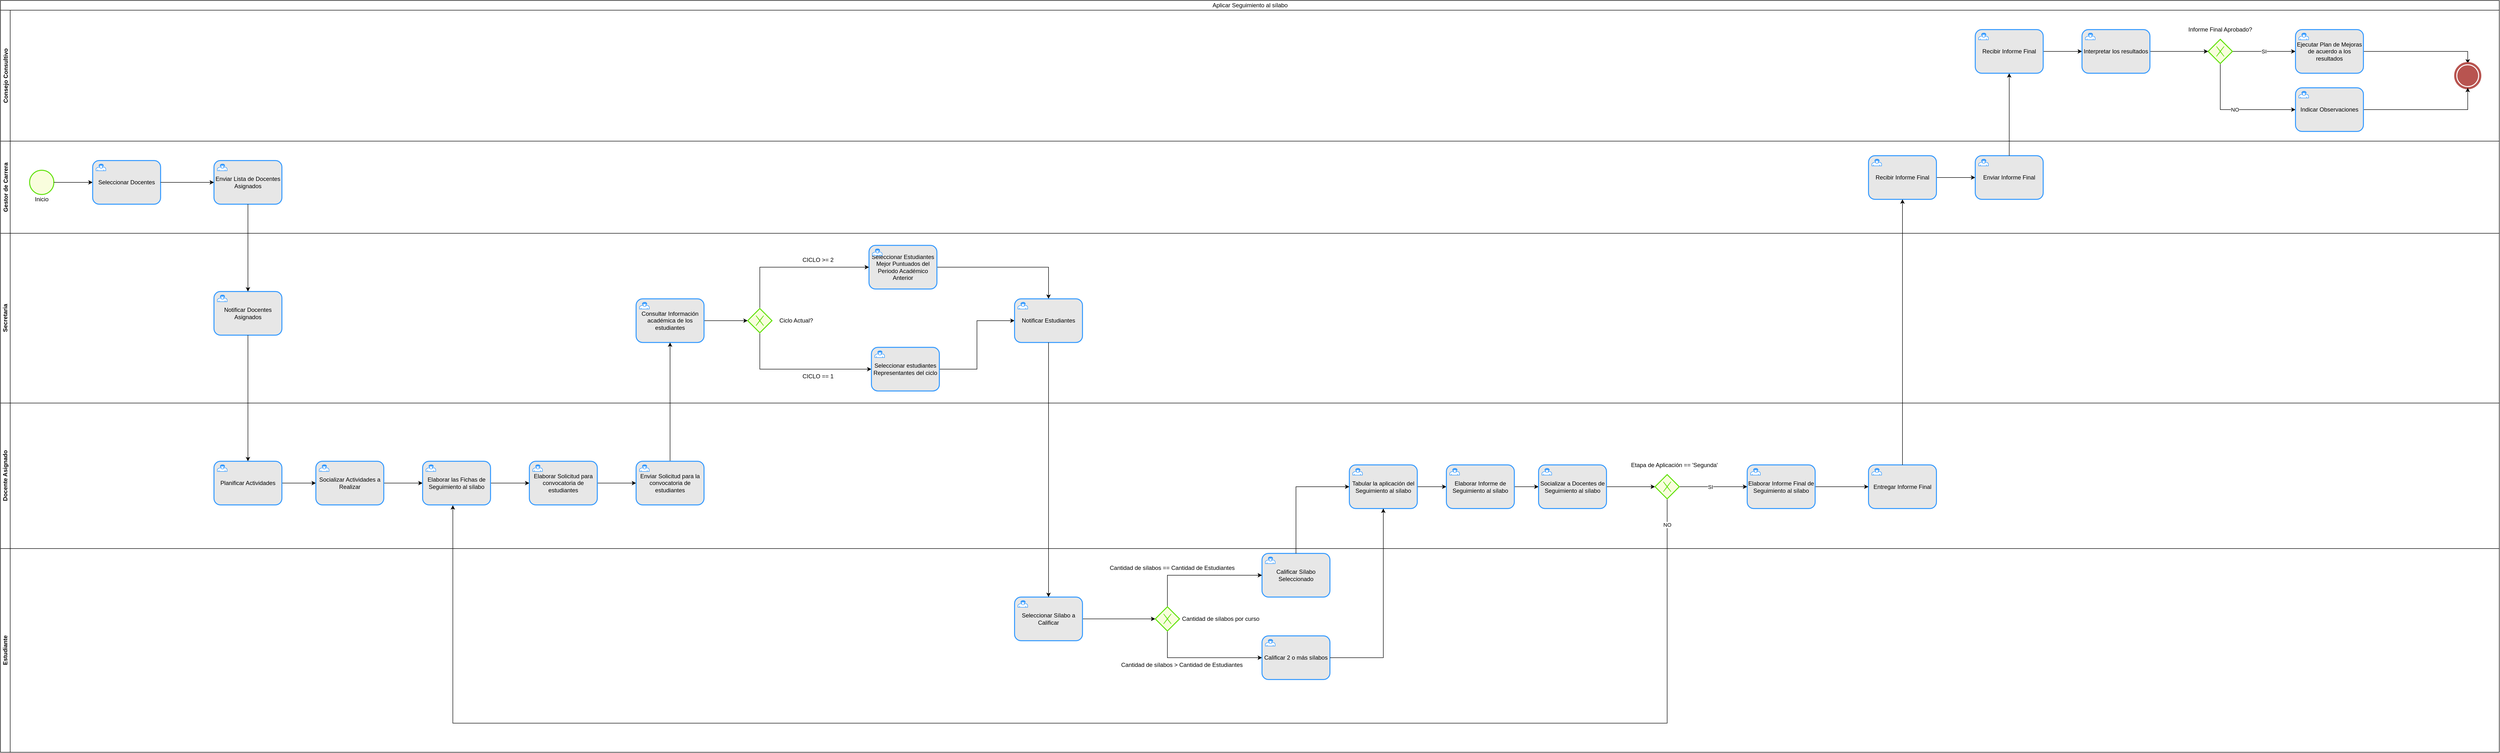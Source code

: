 <mxfile version="13.7.3" type="device"><diagram id="wMS6c1qo7de0cY_xUl5a" name="Seguimiento al sílabo y Plan de mejoras"><mxGraphModel dx="5496" dy="4114" grid="1" gridSize="10" guides="1" tooltips="1" connect="1" arrows="1" fold="1" page="1" pageScale="1" pageWidth="1100" pageHeight="850" math="0" shadow="0"><root><mxCell id="0"/><mxCell id="1" parent="0"/><mxCell id="7j1vXQ3Y-pp646SLvVlO-3" value="&lt;span style=&quot;font-weight: 400&quot;&gt;Aplicar Seguimiento al sílabo&lt;/span&gt;" style="swimlane;html=1;childLayout=stackLayout;resizeParent=1;resizeParentMax=0;horizontal=1;startSize=20;horizontalStack=0;" parent="1" vertex="1"><mxGeometry x="60" y="-40" width="5150" height="1550" as="geometry"/></mxCell><mxCell id="c_c4FFvJyuz6rl3Tw18J-2" value="Consejo Consultivo" style="swimlane;startSize=20;horizontal=0;" parent="7j1vXQ3Y-pp646SLvVlO-3" vertex="1"><mxGeometry y="20" width="5150" height="270" as="geometry"/></mxCell><mxCell id="c_c4FFvJyuz6rl3Tw18J-98" value="Informe Final Aprobado?" style="text;html=1;strokeColor=none;fillColor=none;align=center;verticalAlign=middle;whiteSpace=wrap;rounded=0;" parent="c_c4FFvJyuz6rl3Tw18J-2" vertex="1"><mxGeometry x="4500" y="30" width="150" height="20" as="geometry"/></mxCell><mxCell id="c_c4FFvJyuz6rl3Tw18J-101" value="SI" style="edgeStyle=orthogonalEdgeStyle;rounded=0;orthogonalLoop=1;jettySize=auto;html=1;" parent="c_c4FFvJyuz6rl3Tw18J-2" source="c_c4FFvJyuz6rl3Tw18J-96" target="c_c4FFvJyuz6rl3Tw18J-99" edge="1"><mxGeometry relative="1" as="geometry"/></mxCell><mxCell id="c_c4FFvJyuz6rl3Tw18J-104" value="NO" style="edgeStyle=orthogonalEdgeStyle;rounded=0;orthogonalLoop=1;jettySize=auto;html=1;entryX=0;entryY=0.5;entryDx=0;entryDy=0;" parent="c_c4FFvJyuz6rl3Tw18J-2" source="c_c4FFvJyuz6rl3Tw18J-96" target="c_c4FFvJyuz6rl3Tw18J-102" edge="1"><mxGeometry relative="1" as="geometry"><Array as="points"><mxPoint x="4575" y="205"/></Array></mxGeometry></mxCell><mxCell id="c_c4FFvJyuz6rl3Tw18J-96" value="" style="shape=mxgraph.bpmn.shape;html=1;verticalLabelPosition=bottom;labelBackgroundColor=#ffffff;verticalAlign=top;align=center;perimeter=rhombusPerimeter;background=gateway;outlineConnect=0;outline=none;symbol=exclusiveGw;strokeWidth=2;strokeColor=#60E10B;fillColor=#F9FDDD;" parent="c_c4FFvJyuz6rl3Tw18J-2" vertex="1"><mxGeometry x="4550" y="60" width="50" height="50" as="geometry"/></mxCell><mxCell id="c_c4FFvJyuz6rl3Tw18J-106" style="edgeStyle=orthogonalEdgeStyle;rounded=0;orthogonalLoop=1;jettySize=auto;html=1;entryX=0.5;entryY=0;entryDx=0;entryDy=0;" parent="c_c4FFvJyuz6rl3Tw18J-2" source="c_c4FFvJyuz6rl3Tw18J-99" target="7j1vXQ3Y-pp646SLvVlO-154" edge="1"><mxGeometry relative="1" as="geometry"><Array as="points"><mxPoint x="5085" y="85"/></Array></mxGeometry></mxCell><mxCell id="c_c4FFvJyuz6rl3Tw18J-99" value="Ejecutar Plan de Mejoras de acuerdo a los resultados" style="html=1;whiteSpace=wrap;rounded=1;dropTarget=0;strokeWidth=2;strokeColor=#3399FF;fillColor=#E7E7E7;" parent="c_c4FFvJyuz6rl3Tw18J-2" vertex="1"><mxGeometry x="4730" y="40" width="140" height="90" as="geometry"/></mxCell><mxCell id="c_c4FFvJyuz6rl3Tw18J-100" value="" style="shape=mxgraph.bpmn.user_task;html=1;outlineConnect=0;fontFamily=Helvetica;fontSize=12;fontColor=#000000;align=center;strokeColor=#3399FF;fillColor=#ffffff;" parent="c_c4FFvJyuz6rl3Tw18J-99" vertex="1"><mxGeometry width="20" height="14" relative="1" as="geometry"><mxPoint x="7" y="7" as="offset"/></mxGeometry></mxCell><mxCell id="7j1vXQ3Y-pp646SLvVlO-154" value="" style="shape=mxgraph.bpmn.shape;html=1;verticalLabelPosition=bottom;labelBackgroundColor=#ffffff;verticalAlign=top;align=center;perimeter=ellipsePerimeter;outlineConnect=0;outline=end;symbol=terminate;strokeWidth=2;strokeColor=#B85450;" parent="c_c4FFvJyuz6rl3Tw18J-2" vertex="1"><mxGeometry x="5060" y="110" width="50" height="50" as="geometry"/></mxCell><mxCell id="c_c4FFvJyuz6rl3Tw18J-107" style="edgeStyle=orthogonalEdgeStyle;rounded=0;orthogonalLoop=1;jettySize=auto;html=1;entryX=0.5;entryY=1;entryDx=0;entryDy=0;" parent="c_c4FFvJyuz6rl3Tw18J-2" source="c_c4FFvJyuz6rl3Tw18J-102" target="7j1vXQ3Y-pp646SLvVlO-154" edge="1"><mxGeometry relative="1" as="geometry"/></mxCell><mxCell id="c_c4FFvJyuz6rl3Tw18J-102" value="Indicar Observaciones" style="html=1;whiteSpace=wrap;rounded=1;dropTarget=0;strokeWidth=2;strokeColor=#3399FF;fillColor=#E7E7E7;" parent="c_c4FFvJyuz6rl3Tw18J-2" vertex="1"><mxGeometry x="4730" y="160" width="140" height="90" as="geometry"/></mxCell><mxCell id="c_c4FFvJyuz6rl3Tw18J-103" value="" style="shape=mxgraph.bpmn.user_task;html=1;outlineConnect=0;fontFamily=Helvetica;fontSize=12;fontColor=#000000;align=center;strokeColor=#3399FF;fillColor=#ffffff;" parent="c_c4FFvJyuz6rl3Tw18J-102" vertex="1"><mxGeometry width="20" height="14" relative="1" as="geometry"><mxPoint x="7" y="7" as="offset"/></mxGeometry></mxCell><mxCell id="c_c4FFvJyuz6rl3Tw18J-1" value="Gestor de Carrera" style="swimlane;startSize=20;horizontal=0;" parent="7j1vXQ3Y-pp646SLvVlO-3" vertex="1"><mxGeometry y="290" width="5150" height="190" as="geometry"/></mxCell><mxCell id="c_c4FFvJyuz6rl3Tw18J-89" value="" style="edgeStyle=orthogonalEdgeStyle;rounded=0;orthogonalLoop=1;jettySize=auto;html=1;" parent="c_c4FFvJyuz6rl3Tw18J-1" source="c_c4FFvJyuz6rl3Tw18J-84" target="c_c4FFvJyuz6rl3Tw18J-87" edge="1"><mxGeometry relative="1" as="geometry"/></mxCell><mxCell id="c_c4FFvJyuz6rl3Tw18J-87" value="Enviar Informe Final" style="html=1;whiteSpace=wrap;rounded=1;dropTarget=0;strokeWidth=2;strokeColor=#3399FF;fillColor=#E7E7E7;" parent="c_c4FFvJyuz6rl3Tw18J-1" vertex="1"><mxGeometry x="4070" y="30" width="140" height="90" as="geometry"/></mxCell><mxCell id="c_c4FFvJyuz6rl3Tw18J-88" value="" style="shape=mxgraph.bpmn.user_task;html=1;outlineConnect=0;fontFamily=Helvetica;fontSize=12;fontColor=#000000;align=center;strokeColor=#3399FF;fillColor=#ffffff;" parent="c_c4FFvJyuz6rl3Tw18J-87" vertex="1"><mxGeometry width="20" height="14" relative="1" as="geometry"><mxPoint x="7" y="7" as="offset"/></mxGeometry></mxCell><mxCell id="c_c4FFvJyuz6rl3Tw18J-84" value="Recibir Informe Final" style="html=1;whiteSpace=wrap;rounded=1;dropTarget=0;strokeWidth=2;strokeColor=#3399FF;fillColor=#E7E7E7;" parent="c_c4FFvJyuz6rl3Tw18J-1" vertex="1"><mxGeometry x="3850" y="30" width="140" height="90" as="geometry"/></mxCell><mxCell id="c_c4FFvJyuz6rl3Tw18J-85" value="" style="shape=mxgraph.bpmn.user_task;html=1;outlineConnect=0;fontFamily=Helvetica;fontSize=12;fontColor=#000000;align=center;strokeColor=#3399FF;fillColor=#ffffff;" parent="c_c4FFvJyuz6rl3Tw18J-84" vertex="1"><mxGeometry width="20" height="14" relative="1" as="geometry"><mxPoint x="7" y="7" as="offset"/></mxGeometry></mxCell><mxCell id="7j1vXQ3Y-pp646SLvVlO-85" value="Enviar Lista de Docentes Asignados" style="html=1;whiteSpace=wrap;rounded=1;dropTarget=0;strokeWidth=2;strokeColor=#3399FF;fillColor=#E7E7E7;" parent="c_c4FFvJyuz6rl3Tw18J-1" vertex="1"><mxGeometry x="440" y="40" width="140" height="90" as="geometry"/></mxCell><mxCell id="7j1vXQ3Y-pp646SLvVlO-86" value="" style="shape=mxgraph.bpmn.user_task;html=1;outlineConnect=0;fontFamily=Helvetica;fontSize=12;fontColor=#000000;align=center;strokeColor=#3399FF;fillColor=#ffffff;" parent="7j1vXQ3Y-pp646SLvVlO-85" vertex="1"><mxGeometry width="20" height="14" relative="1" as="geometry"><mxPoint x="7" y="7" as="offset"/></mxGeometry></mxCell><mxCell id="7j1vXQ3Y-pp646SLvVlO-58" value="" style="shape=mxgraph.bpmn.shape;html=1;verticalLabelPosition=bottom;labelBackgroundColor=#ffffff;verticalAlign=top;align=center;perimeter=ellipsePerimeter;outlineConnect=0;outline=standard;symbol=general;strokeWidth=2;strokeColor=#60E10B;fillColor=#F9FDDD;" parent="c_c4FFvJyuz6rl3Tw18J-1" vertex="1"><mxGeometry x="60" y="60" width="50" height="50" as="geometry"/></mxCell><mxCell id="7j1vXQ3Y-pp646SLvVlO-84" style="edgeStyle=orthogonalEdgeStyle;rounded=0;orthogonalLoop=1;jettySize=auto;html=1;entryX=0;entryY=0.5;entryDx=0;entryDy=0;" parent="c_c4FFvJyuz6rl3Tw18J-1" source="7j1vXQ3Y-pp646SLvVlO-58" target="7j1vXQ3Y-pp646SLvVlO-82" edge="1"><mxGeometry relative="1" as="geometry"/></mxCell><mxCell id="7j1vXQ3Y-pp646SLvVlO-82" value="Seleccionar Docentes" style="html=1;whiteSpace=wrap;rounded=1;dropTarget=0;strokeWidth=2;strokeColor=#3399FF;fillColor=#E7E7E7;" parent="c_c4FFvJyuz6rl3Tw18J-1" vertex="1"><mxGeometry x="190" y="40" width="140" height="90" as="geometry"/></mxCell><mxCell id="7j1vXQ3Y-pp646SLvVlO-83" value="" style="shape=mxgraph.bpmn.user_task;html=1;outlineConnect=0;fontFamily=Helvetica;fontSize=12;fontColor=#000000;align=center;strokeColor=#3399FF;fillColor=#ffffff;" parent="7j1vXQ3Y-pp646SLvVlO-82" vertex="1"><mxGeometry width="20" height="14" relative="1" as="geometry"><mxPoint x="7" y="7" as="offset"/></mxGeometry></mxCell><mxCell id="7j1vXQ3Y-pp646SLvVlO-61" value="Inicio" style="text;html=1;strokeColor=none;fillColor=none;align=center;verticalAlign=middle;whiteSpace=wrap;rounded=0;" parent="c_c4FFvJyuz6rl3Tw18J-1" vertex="1"><mxGeometry x="35" y="110" width="100" height="20" as="geometry"/></mxCell><mxCell id="7j1vXQ3Y-pp646SLvVlO-87" value="" style="edgeStyle=orthogonalEdgeStyle;rounded=0;orthogonalLoop=1;jettySize=auto;html=1;" parent="c_c4FFvJyuz6rl3Tw18J-1" source="7j1vXQ3Y-pp646SLvVlO-82" target="7j1vXQ3Y-pp646SLvVlO-85" edge="1"><mxGeometry relative="1" as="geometry"/></mxCell><mxCell id="7j1vXQ3Y-pp646SLvVlO-21" value="Secretaria" style="swimlane;html=1;startSize=20;horizontal=0;" parent="7j1vXQ3Y-pp646SLvVlO-3" vertex="1"><mxGeometry y="480" width="5150" height="350" as="geometry"/></mxCell><mxCell id="7j1vXQ3Y-pp646SLvVlO-91" value="Notificar Docentes Asignados" style="html=1;whiteSpace=wrap;rounded=1;dropTarget=0;strokeWidth=2;strokeColor=#3399FF;fillColor=#E7E7E7;" parent="7j1vXQ3Y-pp646SLvVlO-21" vertex="1"><mxGeometry x="440" y="120" width="140" height="90" as="geometry"/></mxCell><mxCell id="7j1vXQ3Y-pp646SLvVlO-92" value="" style="shape=mxgraph.bpmn.user_task;html=1;outlineConnect=0;fontFamily=Helvetica;fontSize=12;fontColor=#000000;align=center;strokeColor=#3399FF;fillColor=#ffffff;" parent="7j1vXQ3Y-pp646SLvVlO-91" vertex="1"><mxGeometry width="20" height="14" relative="1" as="geometry"><mxPoint x="7" y="7" as="offset"/></mxGeometry></mxCell><mxCell id="c_c4FFvJyuz6rl3Tw18J-32" value="CICLO &amp;gt;= 2" style="text;html=1;strokeColor=none;fillColor=none;align=center;verticalAlign=middle;whiteSpace=wrap;rounded=0;" parent="7j1vXQ3Y-pp646SLvVlO-21" vertex="1"><mxGeometry x="1650" y="45.07" width="70" height="20" as="geometry"/></mxCell><mxCell id="c_c4FFvJyuz6rl3Tw18J-37" style="edgeStyle=orthogonalEdgeStyle;rounded=0;orthogonalLoop=1;jettySize=auto;html=1;entryX=0.5;entryY=0;entryDx=0;entryDy=0;" parent="7j1vXQ3Y-pp646SLvVlO-21" source="c_c4FFvJyuz6rl3Tw18J-25" target="c_c4FFvJyuz6rl3Tw18J-35" edge="1"><mxGeometry relative="1" as="geometry"/></mxCell><mxCell id="c_c4FFvJyuz6rl3Tw18J-25" value="Seleccionar Estudiantes Mejor Puntuados del Periodo Académico Anterior" style="html=1;whiteSpace=wrap;rounded=1;dropTarget=0;strokeWidth=2;strokeColor=#3399FF;fillColor=#E7E7E7;" parent="7j1vXQ3Y-pp646SLvVlO-21" vertex="1"><mxGeometry x="1790" y="24.93" width="140" height="90" as="geometry"/></mxCell><mxCell id="c_c4FFvJyuz6rl3Tw18J-26" value="" style="shape=mxgraph.bpmn.user_task;html=1;outlineConnect=0;fontFamily=Helvetica;fontSize=12;fontColor=#000000;align=center;strokeColor=#3399FF;fillColor=#ffffff;" parent="c_c4FFvJyuz6rl3Tw18J-25" vertex="1"><mxGeometry width="20" height="14" relative="1" as="geometry"><mxPoint x="7" y="7" as="offset"/></mxGeometry></mxCell><mxCell id="c_c4FFvJyuz6rl3Tw18J-24" style="edgeStyle=orthogonalEdgeStyle;rounded=0;orthogonalLoop=1;jettySize=auto;html=1;" parent="7j1vXQ3Y-pp646SLvVlO-21" source="c_c4FFvJyuz6rl3Tw18J-20" target="c_c4FFvJyuz6rl3Tw18J-23" edge="1"><mxGeometry relative="1" as="geometry"/></mxCell><mxCell id="c_c4FFvJyuz6rl3Tw18J-29" style="edgeStyle=orthogonalEdgeStyle;rounded=0;orthogonalLoop=1;jettySize=auto;html=1;entryX=0;entryY=0.5;entryDx=0;entryDy=0;" parent="7j1vXQ3Y-pp646SLvVlO-21" source="c_c4FFvJyuz6rl3Tw18J-23" target="c_c4FFvJyuz6rl3Tw18J-25" edge="1"><mxGeometry relative="1" as="geometry"><Array as="points"><mxPoint x="1565" y="70.07"/></Array></mxGeometry></mxCell><mxCell id="c_c4FFvJyuz6rl3Tw18J-31" style="edgeStyle=orthogonalEdgeStyle;rounded=0;orthogonalLoop=1;jettySize=auto;html=1;entryX=0;entryY=0.5;entryDx=0;entryDy=0;" parent="7j1vXQ3Y-pp646SLvVlO-21" source="c_c4FFvJyuz6rl3Tw18J-23" target="c_c4FFvJyuz6rl3Tw18J-27" edge="1"><mxGeometry relative="1" as="geometry"><Array as="points"><mxPoint x="1565" y="280.07"/></Array></mxGeometry></mxCell><mxCell id="c_c4FFvJyuz6rl3Tw18J-38" style="edgeStyle=orthogonalEdgeStyle;rounded=0;orthogonalLoop=1;jettySize=auto;html=1;entryX=0;entryY=0.5;entryDx=0;entryDy=0;" parent="7j1vXQ3Y-pp646SLvVlO-21" source="c_c4FFvJyuz6rl3Tw18J-27" target="c_c4FFvJyuz6rl3Tw18J-35" edge="1"><mxGeometry relative="1" as="geometry"/></mxCell><mxCell id="c_c4FFvJyuz6rl3Tw18J-33" value="CICLO == 1" style="text;html=1;strokeColor=none;fillColor=none;align=center;verticalAlign=middle;whiteSpace=wrap;rounded=0;" parent="7j1vXQ3Y-pp646SLvVlO-21" vertex="1"><mxGeometry x="1650" y="285.07" width="70" height="20" as="geometry"/></mxCell><mxCell id="c_c4FFvJyuz6rl3Tw18J-27" value="Seleccionar estudiantes Representantes del ciclo" style="html=1;whiteSpace=wrap;rounded=1;dropTarget=0;strokeWidth=2;strokeColor=#3399FF;fillColor=#E7E7E7;" parent="7j1vXQ3Y-pp646SLvVlO-21" vertex="1"><mxGeometry x="1795" y="235.07" width="140" height="90" as="geometry"/></mxCell><mxCell id="c_c4FFvJyuz6rl3Tw18J-28" value="" style="shape=mxgraph.bpmn.user_task;html=1;outlineConnect=0;fontFamily=Helvetica;fontSize=12;fontColor=#000000;align=center;strokeColor=#3399FF;fillColor=#ffffff;" parent="c_c4FFvJyuz6rl3Tw18J-27" vertex="1"><mxGeometry width="20" height="14" relative="1" as="geometry"><mxPoint x="7" y="7" as="offset"/></mxGeometry></mxCell><mxCell id="c_c4FFvJyuz6rl3Tw18J-34" value="Ciclo Actual?" style="text;html=1;strokeColor=none;fillColor=none;align=center;verticalAlign=middle;whiteSpace=wrap;rounded=0;" parent="7j1vXQ3Y-pp646SLvVlO-21" vertex="1"><mxGeometry x="1590" y="170.07" width="100" height="20" as="geometry"/></mxCell><mxCell id="c_c4FFvJyuz6rl3Tw18J-23" value="" style="shape=mxgraph.bpmn.shape;html=1;verticalLabelPosition=bottom;labelBackgroundColor=#ffffff;verticalAlign=top;align=center;perimeter=rhombusPerimeter;background=gateway;outlineConnect=0;outline=none;symbol=exclusiveGw;strokeWidth=2;strokeColor=#60E10B;fillColor=#F9FDDD;" parent="7j1vXQ3Y-pp646SLvVlO-21" vertex="1"><mxGeometry x="1540" y="155.07" width="50" height="50" as="geometry"/></mxCell><mxCell id="c_c4FFvJyuz6rl3Tw18J-20" value="Consultar Información académica de los estudiantes" style="html=1;whiteSpace=wrap;rounded=1;dropTarget=0;strokeWidth=2;strokeColor=#3399FF;fillColor=#E7E7E7;" parent="7j1vXQ3Y-pp646SLvVlO-21" vertex="1"><mxGeometry x="1310" y="135.07" width="140" height="90" as="geometry"/></mxCell><mxCell id="c_c4FFvJyuz6rl3Tw18J-21" value="" style="shape=mxgraph.bpmn.user_task;html=1;outlineConnect=0;fontFamily=Helvetica;fontSize=12;fontColor=#000000;align=center;strokeColor=#3399FF;fillColor=#ffffff;" parent="c_c4FFvJyuz6rl3Tw18J-20" vertex="1"><mxGeometry width="20" height="14" relative="1" as="geometry"><mxPoint x="7" y="7" as="offset"/></mxGeometry></mxCell><mxCell id="c_c4FFvJyuz6rl3Tw18J-35" value="Notificar Estudiantes" style="html=1;whiteSpace=wrap;rounded=1;dropTarget=0;strokeWidth=2;strokeColor=#3399FF;fillColor=#E7E7E7;" parent="7j1vXQ3Y-pp646SLvVlO-21" vertex="1"><mxGeometry x="2090" y="135.07" width="140" height="90" as="geometry"/></mxCell><mxCell id="c_c4FFvJyuz6rl3Tw18J-36" value="" style="shape=mxgraph.bpmn.user_task;html=1;outlineConnect=0;fontFamily=Helvetica;fontSize=12;fontColor=#000000;align=center;strokeColor=#3399FF;fillColor=#ffffff;" parent="c_c4FFvJyuz6rl3Tw18J-35" vertex="1"><mxGeometry width="20" height="14" relative="1" as="geometry"><mxPoint x="7" y="7" as="offset"/></mxGeometry></mxCell><mxCell id="oKVSsFdwp7j3t7HxTBMV-1" style="edgeStyle=orthogonalEdgeStyle;rounded=0;orthogonalLoop=1;jettySize=auto;html=1;" edge="1" parent="7j1vXQ3Y-pp646SLvVlO-3" source="7j1vXQ3Y-pp646SLvVlO-85" target="7j1vXQ3Y-pp646SLvVlO-91"><mxGeometry relative="1" as="geometry"/></mxCell><mxCell id="oKVSsFdwp7j3t7HxTBMV-2" style="edgeStyle=orthogonalEdgeStyle;rounded=0;orthogonalLoop=1;jettySize=auto;html=1;" edge="1" parent="7j1vXQ3Y-pp646SLvVlO-3" source="7j1vXQ3Y-pp646SLvVlO-91" target="c_c4FFvJyuz6rl3Tw18J-4"><mxGeometry relative="1" as="geometry"/></mxCell><mxCell id="oKVSsFdwp7j3t7HxTBMV-7" style="edgeStyle=orthogonalEdgeStyle;rounded=0;orthogonalLoop=1;jettySize=auto;html=1;entryX=0.5;entryY=1;entryDx=0;entryDy=0;" edge="1" parent="7j1vXQ3Y-pp646SLvVlO-3" source="c_c4FFvJyuz6rl3Tw18J-17" target="c_c4FFvJyuz6rl3Tw18J-20"><mxGeometry relative="1" as="geometry"/></mxCell><mxCell id="7j1vXQ3Y-pp646SLvVlO-37" value="Docente Asignado" style="swimlane;html=1;startSize=20;horizontal=0;" parent="7j1vXQ3Y-pp646SLvVlO-3" vertex="1"><mxGeometry y="830" width="5150" height="300" as="geometry"/></mxCell><mxCell id="7j1vXQ3Y-pp646SLvVlO-46" style="edgeStyle=none;rounded=0;orthogonalLoop=1;jettySize=auto;html=1;endArrow=classicThin;endFill=1;strokeWidth=2;" parent="7j1vXQ3Y-pp646SLvVlO-37" edge="1"><mxGeometry relative="1" as="geometry"><mxPoint x="1595" y="150" as="sourcePoint"/></mxGeometry></mxCell><mxCell id="7j1vXQ3Y-pp646SLvVlO-47" style="edgeStyle=orthogonalEdgeStyle;rounded=0;orthogonalLoop=1;jettySize=auto;html=1;entryX=0;entryY=0.5;entryDx=0;entryDy=0;strokeWidth=2;" parent="7j1vXQ3Y-pp646SLvVlO-37" edge="1"><mxGeometry relative="1" as="geometry"><mxPoint x="1385" y="150" as="sourcePoint"/></mxGeometry></mxCell><mxCell id="7j1vXQ3Y-pp646SLvVlO-57" style="edgeStyle=orthogonalEdgeStyle;rounded=0;orthogonalLoop=1;jettySize=auto;html=1;strokeWidth=2;" parent="7j1vXQ3Y-pp646SLvVlO-37" edge="1"><mxGeometry relative="1" as="geometry"><mxPoint x="1805" y="150" as="sourcePoint"/></mxGeometry></mxCell><mxCell id="c_c4FFvJyuz6rl3Tw18J-76" value="NO" style="edgeStyle=orthogonalEdgeStyle;rounded=0;orthogonalLoop=1;jettySize=auto;html=1;entryX=0.445;entryY=1.007;entryDx=0;entryDy=0;entryPerimeter=0;" parent="7j1vXQ3Y-pp646SLvVlO-37" source="c_c4FFvJyuz6rl3Tw18J-73" target="c_c4FFvJyuz6rl3Tw18J-11" edge="1"><mxGeometry x="-0.969" relative="1" as="geometry"><Array as="points"><mxPoint x="3435" y="660"/><mxPoint x="932" y="660"/></Array><mxPoint as="offset"/></mxGeometry></mxCell><mxCell id="oKVSsFdwp7j3t7HxTBMV-3" style="edgeStyle=orthogonalEdgeStyle;rounded=0;orthogonalLoop=1;jettySize=auto;html=1;entryX=0;entryY=0.5;entryDx=0;entryDy=0;" edge="1" parent="7j1vXQ3Y-pp646SLvVlO-37" source="c_c4FFvJyuz6rl3Tw18J-4" target="c_c4FFvJyuz6rl3Tw18J-7"><mxGeometry relative="1" as="geometry"/></mxCell><mxCell id="c_c4FFvJyuz6rl3Tw18J-4" value="Planificar Actividades" style="html=1;whiteSpace=wrap;rounded=1;dropTarget=0;strokeWidth=2;strokeColor=#3399FF;fillColor=#E7E7E7;" parent="7j1vXQ3Y-pp646SLvVlO-37" vertex="1"><mxGeometry x="440" y="120" width="140" height="90" as="geometry"/></mxCell><mxCell id="c_c4FFvJyuz6rl3Tw18J-5" value="" style="shape=mxgraph.bpmn.user_task;html=1;outlineConnect=0;fontFamily=Helvetica;fontSize=12;fontColor=#000000;align=center;strokeColor=#3399FF;fillColor=#ffffff;" parent="c_c4FFvJyuz6rl3Tw18J-4" vertex="1"><mxGeometry width="20" height="14" relative="1" as="geometry"><mxPoint x="7" y="7" as="offset"/></mxGeometry></mxCell><mxCell id="c_c4FFvJyuz6rl3Tw18J-13" value="" style="edgeStyle=orthogonalEdgeStyle;rounded=0;orthogonalLoop=1;jettySize=auto;html=1;" parent="7j1vXQ3Y-pp646SLvVlO-37" source="c_c4FFvJyuz6rl3Tw18J-7" target="c_c4FFvJyuz6rl3Tw18J-11" edge="1"><mxGeometry relative="1" as="geometry"/></mxCell><mxCell id="c_c4FFvJyuz6rl3Tw18J-7" value="Socializar Actividades a Realizar" style="html=1;whiteSpace=wrap;rounded=1;dropTarget=0;strokeWidth=2;strokeColor=#3399FF;fillColor=#E7E7E7;" parent="7j1vXQ3Y-pp646SLvVlO-37" vertex="1"><mxGeometry x="650" y="120" width="140" height="90" as="geometry"/></mxCell><mxCell id="c_c4FFvJyuz6rl3Tw18J-8" value="" style="shape=mxgraph.bpmn.user_task;html=1;outlineConnect=0;fontFamily=Helvetica;fontSize=12;fontColor=#000000;align=center;strokeColor=#3399FF;fillColor=#ffffff;" parent="c_c4FFvJyuz6rl3Tw18J-7" vertex="1"><mxGeometry width="20" height="14" relative="1" as="geometry"><mxPoint x="7" y="7" as="offset"/></mxGeometry></mxCell><mxCell id="c_c4FFvJyuz6rl3Tw18J-16" value="" style="edgeStyle=orthogonalEdgeStyle;rounded=0;orthogonalLoop=1;jettySize=auto;html=1;" parent="7j1vXQ3Y-pp646SLvVlO-37" source="c_c4FFvJyuz6rl3Tw18J-11" target="c_c4FFvJyuz6rl3Tw18J-14" edge="1"><mxGeometry relative="1" as="geometry"/></mxCell><mxCell id="c_c4FFvJyuz6rl3Tw18J-11" value="Elaborar las Fichas de Seguimiento al sílabo" style="html=1;whiteSpace=wrap;rounded=1;dropTarget=0;strokeWidth=2;strokeColor=#3399FF;fillColor=#E7E7E7;" parent="7j1vXQ3Y-pp646SLvVlO-37" vertex="1"><mxGeometry x="870" y="120" width="140" height="90" as="geometry"/></mxCell><mxCell id="c_c4FFvJyuz6rl3Tw18J-12" value="" style="shape=mxgraph.bpmn.user_task;html=1;outlineConnect=0;fontFamily=Helvetica;fontSize=12;fontColor=#000000;align=center;strokeColor=#3399FF;fillColor=#ffffff;" parent="c_c4FFvJyuz6rl3Tw18J-11" vertex="1"><mxGeometry width="20" height="14" relative="1" as="geometry"><mxPoint x="7" y="7" as="offset"/></mxGeometry></mxCell><mxCell id="c_c4FFvJyuz6rl3Tw18J-19" value="" style="edgeStyle=orthogonalEdgeStyle;rounded=0;orthogonalLoop=1;jettySize=auto;html=1;" parent="7j1vXQ3Y-pp646SLvVlO-37" source="c_c4FFvJyuz6rl3Tw18J-14" target="c_c4FFvJyuz6rl3Tw18J-17" edge="1"><mxGeometry relative="1" as="geometry"/></mxCell><mxCell id="c_c4FFvJyuz6rl3Tw18J-14" value="Elaborar Solicitud para convocatoria de estudiantes" style="html=1;whiteSpace=wrap;rounded=1;dropTarget=0;strokeWidth=2;strokeColor=#3399FF;fillColor=#E7E7E7;" parent="7j1vXQ3Y-pp646SLvVlO-37" vertex="1"><mxGeometry x="1090" y="120" width="140" height="90" as="geometry"/></mxCell><mxCell id="c_c4FFvJyuz6rl3Tw18J-15" value="" style="shape=mxgraph.bpmn.user_task;html=1;outlineConnect=0;fontFamily=Helvetica;fontSize=12;fontColor=#000000;align=center;strokeColor=#3399FF;fillColor=#ffffff;" parent="c_c4FFvJyuz6rl3Tw18J-14" vertex="1"><mxGeometry width="20" height="14" relative="1" as="geometry"><mxPoint x="7" y="7" as="offset"/></mxGeometry></mxCell><mxCell id="c_c4FFvJyuz6rl3Tw18J-17" value="Enviar Solicitud para la convocatoria de estudiantes" style="html=1;whiteSpace=wrap;rounded=1;dropTarget=0;strokeWidth=2;strokeColor=#3399FF;fillColor=#E7E7E7;" parent="7j1vXQ3Y-pp646SLvVlO-37" vertex="1"><mxGeometry x="1310" y="120" width="140" height="90" as="geometry"/></mxCell><mxCell id="c_c4FFvJyuz6rl3Tw18J-18" value="" style="shape=mxgraph.bpmn.user_task;html=1;outlineConnect=0;fontFamily=Helvetica;fontSize=12;fontColor=#000000;align=center;strokeColor=#3399FF;fillColor=#ffffff;" parent="c_c4FFvJyuz6rl3Tw18J-17" vertex="1"><mxGeometry width="20" height="14" relative="1" as="geometry"><mxPoint x="7" y="7" as="offset"/></mxGeometry></mxCell><mxCell id="c_c4FFvJyuz6rl3Tw18J-75" value="Etapa de Aplicación == 'Segunda'" style="text;html=1;strokeColor=none;fillColor=none;align=center;verticalAlign=middle;whiteSpace=wrap;rounded=0;" parent="7j1vXQ3Y-pp646SLvVlO-37" vertex="1"><mxGeometry x="3340" y="117.5" width="220" height="20" as="geometry"/></mxCell><mxCell id="c_c4FFvJyuz6rl3Tw18J-51" value="" style="edgeStyle=orthogonalEdgeStyle;rounded=0;orthogonalLoop=1;jettySize=auto;html=1;" parent="7j1vXQ3Y-pp646SLvVlO-37" source="c_c4FFvJyuz6rl3Tw18J-46" target="c_c4FFvJyuz6rl3Tw18J-49" edge="1"><mxGeometry relative="1" as="geometry"/></mxCell><mxCell id="c_c4FFvJyuz6rl3Tw18J-54" value="" style="edgeStyle=orthogonalEdgeStyle;rounded=0;orthogonalLoop=1;jettySize=auto;html=1;" parent="7j1vXQ3Y-pp646SLvVlO-37" source="c_c4FFvJyuz6rl3Tw18J-49" target="c_c4FFvJyuz6rl3Tw18J-52" edge="1"><mxGeometry relative="1" as="geometry"/></mxCell><mxCell id="c_c4FFvJyuz6rl3Tw18J-74" style="edgeStyle=orthogonalEdgeStyle;rounded=0;orthogonalLoop=1;jettySize=auto;html=1;entryX=0;entryY=0.5;entryDx=0;entryDy=0;" parent="7j1vXQ3Y-pp646SLvVlO-37" source="c_c4FFvJyuz6rl3Tw18J-52" target="c_c4FFvJyuz6rl3Tw18J-73" edge="1"><mxGeometry relative="1" as="geometry"/></mxCell><mxCell id="c_c4FFvJyuz6rl3Tw18J-79" style="edgeStyle=orthogonalEdgeStyle;rounded=0;orthogonalLoop=1;jettySize=auto;html=1;entryX=0;entryY=0.5;entryDx=0;entryDy=0;" parent="7j1vXQ3Y-pp646SLvVlO-37" source="c_c4FFvJyuz6rl3Tw18J-73" target="c_c4FFvJyuz6rl3Tw18J-77" edge="1"><mxGeometry relative="1" as="geometry"/></mxCell><mxCell id="c_c4FFvJyuz6rl3Tw18J-80" value="SI" style="edgeLabel;html=1;align=center;verticalAlign=middle;resizable=0;points=[];" parent="c_c4FFvJyuz6rl3Tw18J-79" vertex="1" connectable="0"><mxGeometry x="-0.086" relative="1" as="geometry"><mxPoint as="offset"/></mxGeometry></mxCell><mxCell id="c_c4FFvJyuz6rl3Tw18J-81" value="Entregar Informe Final" style="html=1;whiteSpace=wrap;rounded=1;dropTarget=0;strokeWidth=2;strokeColor=#3399FF;fillColor=#E7E7E7;" parent="7j1vXQ3Y-pp646SLvVlO-37" vertex="1"><mxGeometry x="3850" y="127.5" width="140" height="90" as="geometry"/></mxCell><mxCell id="c_c4FFvJyuz6rl3Tw18J-82" value="" style="shape=mxgraph.bpmn.user_task;html=1;outlineConnect=0;fontFamily=Helvetica;fontSize=12;fontColor=#000000;align=center;strokeColor=#3399FF;fillColor=#ffffff;" parent="c_c4FFvJyuz6rl3Tw18J-81" vertex="1"><mxGeometry width="20" height="14" relative="1" as="geometry"><mxPoint x="7" y="7" as="offset"/></mxGeometry></mxCell><mxCell id="oKVSsFdwp7j3t7HxTBMV-12" style="edgeStyle=orthogonalEdgeStyle;rounded=0;orthogonalLoop=1;jettySize=auto;html=1;" edge="1" parent="7j1vXQ3Y-pp646SLvVlO-37" source="c_c4FFvJyuz6rl3Tw18J-77" target="c_c4FFvJyuz6rl3Tw18J-81"><mxGeometry relative="1" as="geometry"/></mxCell><mxCell id="c_c4FFvJyuz6rl3Tw18J-77" value="Elaborar Informe Final de Seguimiento al sílabo" style="html=1;whiteSpace=wrap;rounded=1;dropTarget=0;strokeWidth=2;strokeColor=#3399FF;fillColor=#E7E7E7;" parent="7j1vXQ3Y-pp646SLvVlO-37" vertex="1"><mxGeometry x="3600" y="127.5" width="140" height="90" as="geometry"/></mxCell><mxCell id="c_c4FFvJyuz6rl3Tw18J-78" value="" style="shape=mxgraph.bpmn.user_task;html=1;outlineConnect=0;fontFamily=Helvetica;fontSize=12;fontColor=#000000;align=center;strokeColor=#3399FF;fillColor=#ffffff;" parent="c_c4FFvJyuz6rl3Tw18J-77" vertex="1"><mxGeometry width="20" height="14" relative="1" as="geometry"><mxPoint x="7" y="7" as="offset"/></mxGeometry></mxCell><mxCell id="c_c4FFvJyuz6rl3Tw18J-73" value="" style="shape=mxgraph.bpmn.shape;html=1;verticalLabelPosition=bottom;labelBackgroundColor=#ffffff;verticalAlign=top;align=center;perimeter=rhombusPerimeter;background=gateway;outlineConnect=0;outline=none;symbol=exclusiveGw;strokeWidth=2;strokeColor=#60E10B;fillColor=#F9FDDD;" parent="7j1vXQ3Y-pp646SLvVlO-37" vertex="1"><mxGeometry x="3410" y="147.5" width="50" height="50" as="geometry"/></mxCell><mxCell id="c_c4FFvJyuz6rl3Tw18J-52" value="Socializar a Docentes de Seguimiento al sílabo" style="html=1;whiteSpace=wrap;rounded=1;dropTarget=0;strokeWidth=2;strokeColor=#3399FF;fillColor=#E7E7E7;" parent="7j1vXQ3Y-pp646SLvVlO-37" vertex="1"><mxGeometry x="3170" y="127.5" width="140" height="90" as="geometry"/></mxCell><mxCell id="c_c4FFvJyuz6rl3Tw18J-53" value="" style="shape=mxgraph.bpmn.user_task;html=1;outlineConnect=0;fontFamily=Helvetica;fontSize=12;fontColor=#000000;align=center;strokeColor=#3399FF;fillColor=#ffffff;" parent="c_c4FFvJyuz6rl3Tw18J-52" vertex="1"><mxGeometry width="20" height="14" relative="1" as="geometry"><mxPoint x="7" y="7" as="offset"/></mxGeometry></mxCell><mxCell id="c_c4FFvJyuz6rl3Tw18J-49" value="Elaborar Informe de Seguimiento al sílabo" style="html=1;whiteSpace=wrap;rounded=1;dropTarget=0;strokeWidth=2;strokeColor=#3399FF;fillColor=#E7E7E7;" parent="7j1vXQ3Y-pp646SLvVlO-37" vertex="1"><mxGeometry x="2980" y="127.5" width="140" height="90" as="geometry"/></mxCell><mxCell id="c_c4FFvJyuz6rl3Tw18J-50" value="" style="shape=mxgraph.bpmn.user_task;html=1;outlineConnect=0;fontFamily=Helvetica;fontSize=12;fontColor=#000000;align=center;strokeColor=#3399FF;fillColor=#ffffff;" parent="c_c4FFvJyuz6rl3Tw18J-49" vertex="1"><mxGeometry width="20" height="14" relative="1" as="geometry"><mxPoint x="7" y="7" as="offset"/></mxGeometry></mxCell><mxCell id="c_c4FFvJyuz6rl3Tw18J-46" value="Tabular la aplicación del Seguimiento al sílabo" style="html=1;whiteSpace=wrap;rounded=1;dropTarget=0;strokeWidth=2;strokeColor=#3399FF;fillColor=#E7E7E7;" parent="7j1vXQ3Y-pp646SLvVlO-37" vertex="1"><mxGeometry x="2780" y="127.5" width="140" height="90" as="geometry"/></mxCell><mxCell id="c_c4FFvJyuz6rl3Tw18J-47" value="" style="shape=mxgraph.bpmn.user_task;html=1;outlineConnect=0;fontFamily=Helvetica;fontSize=12;fontColor=#000000;align=center;strokeColor=#3399FF;fillColor=#ffffff;" parent="c_c4FFvJyuz6rl3Tw18J-46" vertex="1"><mxGeometry width="20" height="14" relative="1" as="geometry"><mxPoint x="7" y="7" as="offset"/></mxGeometry></mxCell><mxCell id="7j1vXQ3Y-pp646SLvVlO-65" value="Estudiante" style="swimlane;html=1;startSize=20;horizontal=0;" parent="7j1vXQ3Y-pp646SLvVlO-3" vertex="1"><mxGeometry y="1130" width="5150" height="420" as="geometry"/></mxCell><mxCell id="7j1vXQ3Y-pp646SLvVlO-66" style="edgeStyle=orthogonalEdgeStyle;rounded=0;orthogonalLoop=1;jettySize=auto;html=1;entryX=0;entryY=0.5;entryDx=0;entryDy=0;" parent="7j1vXQ3Y-pp646SLvVlO-65" edge="1"><mxGeometry relative="1" as="geometry"><mxPoint x="390" y="105" as="targetPoint"/></mxGeometry></mxCell><mxCell id="7j1vXQ3Y-pp646SLvVlO-122" style="edgeStyle=orthogonalEdgeStyle;rounded=0;orthogonalLoop=1;jettySize=auto;html=1;" parent="7j1vXQ3Y-pp646SLvVlO-65" source="7j1vXQ3Y-pp646SLvVlO-97" target="7j1vXQ3Y-pp646SLvVlO-121" edge="1"><mxGeometry relative="1" as="geometry"/></mxCell><mxCell id="7j1vXQ3Y-pp646SLvVlO-129" value="Cantidad de sílabos == Cantidad de Estudiantes" style="text;html=1;strokeColor=none;fillColor=none;align=center;verticalAlign=middle;whiteSpace=wrap;rounded=0;" parent="7j1vXQ3Y-pp646SLvVlO-65" vertex="1"><mxGeometry x="2270" y="30" width="290" height="20" as="geometry"/></mxCell><mxCell id="7j1vXQ3Y-pp646SLvVlO-124" value="Calificar Sílabo Seleccionado" style="html=1;whiteSpace=wrap;rounded=1;dropTarget=0;strokeWidth=2;strokeColor=#3399FF;fillColor=#E7E7E7;" parent="7j1vXQ3Y-pp646SLvVlO-65" vertex="1"><mxGeometry x="2600" y="10" width="140" height="90" as="geometry"/></mxCell><mxCell id="7j1vXQ3Y-pp646SLvVlO-125" value="" style="shape=mxgraph.bpmn.user_task;html=1;outlineConnect=0;fontFamily=Helvetica;fontSize=12;fontColor=#000000;align=center;strokeColor=#3399FF;fillColor=#ffffff;" parent="7j1vXQ3Y-pp646SLvVlO-124" vertex="1"><mxGeometry width="20" height="14" relative="1" as="geometry"><mxPoint x="7" y="7" as="offset"/></mxGeometry></mxCell><mxCell id="7j1vXQ3Y-pp646SLvVlO-126" style="edgeStyle=orthogonalEdgeStyle;rounded=0;orthogonalLoop=1;jettySize=auto;html=1;entryX=0;entryY=0.5;entryDx=0;entryDy=0;" parent="7j1vXQ3Y-pp646SLvVlO-65" source="7j1vXQ3Y-pp646SLvVlO-121" target="7j1vXQ3Y-pp646SLvVlO-124" edge="1"><mxGeometry relative="1" as="geometry"><Array as="points"><mxPoint x="2405" y="55"/></Array></mxGeometry></mxCell><mxCell id="7j1vXQ3Y-pp646SLvVlO-130" style="edgeStyle=orthogonalEdgeStyle;rounded=0;orthogonalLoop=1;jettySize=auto;html=1;entryX=0;entryY=0.5;entryDx=0;entryDy=0;" parent="7j1vXQ3Y-pp646SLvVlO-65" source="7j1vXQ3Y-pp646SLvVlO-121" target="7j1vXQ3Y-pp646SLvVlO-127" edge="1"><mxGeometry relative="1" as="geometry"><Array as="points"><mxPoint x="2405" y="225"/></Array></mxGeometry></mxCell><mxCell id="7j1vXQ3Y-pp646SLvVlO-97" value="Seleccionar Sílabo a Calificar" style="html=1;whiteSpace=wrap;rounded=1;dropTarget=0;strokeWidth=2;strokeColor=#3399FF;fillColor=#E7E7E7;" parent="7j1vXQ3Y-pp646SLvVlO-65" vertex="1"><mxGeometry x="2090" y="100" width="140" height="90" as="geometry"/></mxCell><mxCell id="7j1vXQ3Y-pp646SLvVlO-98" value="" style="shape=mxgraph.bpmn.user_task;html=1;outlineConnect=0;fontFamily=Helvetica;fontSize=12;fontColor=#000000;align=center;strokeColor=#3399FF;fillColor=#ffffff;" parent="7j1vXQ3Y-pp646SLvVlO-97" vertex="1"><mxGeometry width="20" height="14" relative="1" as="geometry"><mxPoint x="7" y="7" as="offset"/></mxGeometry></mxCell><mxCell id="7j1vXQ3Y-pp646SLvVlO-131" value="Cantidad de sílabos &amp;gt; Cantidad de Estudiantes" style="text;html=1;strokeColor=none;fillColor=none;align=center;verticalAlign=middle;whiteSpace=wrap;rounded=0;" parent="7j1vXQ3Y-pp646SLvVlO-65" vertex="1"><mxGeometry x="2290" y="230" width="290" height="20" as="geometry"/></mxCell><mxCell id="7j1vXQ3Y-pp646SLvVlO-127" value="Calificar 2 o más sílabos" style="html=1;whiteSpace=wrap;rounded=1;dropTarget=0;strokeWidth=2;strokeColor=#3399FF;fillColor=#E7E7E7;" parent="7j1vXQ3Y-pp646SLvVlO-65" vertex="1"><mxGeometry x="2600" y="180" width="140" height="90" as="geometry"/></mxCell><mxCell id="7j1vXQ3Y-pp646SLvVlO-128" value="" style="shape=mxgraph.bpmn.user_task;html=1;outlineConnect=0;fontFamily=Helvetica;fontSize=12;fontColor=#000000;align=center;strokeColor=#3399FF;fillColor=#ffffff;" parent="7j1vXQ3Y-pp646SLvVlO-127" vertex="1"><mxGeometry width="20" height="14" relative="1" as="geometry"><mxPoint x="7" y="7" as="offset"/></mxGeometry></mxCell><mxCell id="7j1vXQ3Y-pp646SLvVlO-121" value="" style="shape=mxgraph.bpmn.shape;html=1;verticalLabelPosition=bottom;labelBackgroundColor=#ffffff;verticalAlign=top;align=center;perimeter=rhombusPerimeter;background=gateway;outlineConnect=0;outline=none;symbol=exclusiveGw;strokeWidth=2;strokeColor=#60E10B;fillColor=#F9FDDD;" parent="7j1vXQ3Y-pp646SLvVlO-65" vertex="1"><mxGeometry x="2380" y="120" width="50" height="50" as="geometry"/></mxCell><mxCell id="7j1vXQ3Y-pp646SLvVlO-123" value="Cantidad de sílabos por curso" style="text;html=1;strokeColor=none;fillColor=none;align=center;verticalAlign=middle;whiteSpace=wrap;rounded=0;" parent="7j1vXQ3Y-pp646SLvVlO-65" vertex="1"><mxGeometry x="2430" y="135" width="170" height="20" as="geometry"/></mxCell><mxCell id="oKVSsFdwp7j3t7HxTBMV-8" style="edgeStyle=orthogonalEdgeStyle;rounded=0;orthogonalLoop=1;jettySize=auto;html=1;" edge="1" parent="7j1vXQ3Y-pp646SLvVlO-3" source="c_c4FFvJyuz6rl3Tw18J-35" target="7j1vXQ3Y-pp646SLvVlO-97"><mxGeometry relative="1" as="geometry"/></mxCell><mxCell id="oKVSsFdwp7j3t7HxTBMV-10" style="edgeStyle=orthogonalEdgeStyle;rounded=0;orthogonalLoop=1;jettySize=auto;html=1;entryX=0;entryY=0.5;entryDx=0;entryDy=0;" edge="1" parent="7j1vXQ3Y-pp646SLvVlO-3" source="7j1vXQ3Y-pp646SLvVlO-124" target="c_c4FFvJyuz6rl3Tw18J-46"><mxGeometry relative="1" as="geometry"><Array as="points"><mxPoint x="2670" y="1003"/></Array></mxGeometry></mxCell><mxCell id="oKVSsFdwp7j3t7HxTBMV-11" style="edgeStyle=orthogonalEdgeStyle;rounded=0;orthogonalLoop=1;jettySize=auto;html=1;entryX=0.5;entryY=1;entryDx=0;entryDy=0;" edge="1" parent="7j1vXQ3Y-pp646SLvVlO-3" source="7j1vXQ3Y-pp646SLvVlO-127" target="c_c4FFvJyuz6rl3Tw18J-46"><mxGeometry relative="1" as="geometry"/></mxCell><mxCell id="c_c4FFvJyuz6rl3Tw18J-86" style="edgeStyle=orthogonalEdgeStyle;rounded=0;orthogonalLoop=1;jettySize=auto;html=1;" parent="7j1vXQ3Y-pp646SLvVlO-3" source="c_c4FFvJyuz6rl3Tw18J-81" target="c_c4FFvJyuz6rl3Tw18J-84" edge="1"><mxGeometry relative="1" as="geometry"/></mxCell><mxCell id="c_c4FFvJyuz6rl3Tw18J-92" value="" style="edgeStyle=orthogonalEdgeStyle;rounded=0;orthogonalLoop=1;jettySize=auto;html=1;" parent="1" source="c_c4FFvJyuz6rl3Tw18J-87" target="c_c4FFvJyuz6rl3Tw18J-90" edge="1"><mxGeometry relative="1" as="geometry"/></mxCell><mxCell id="c_c4FFvJyuz6rl3Tw18J-95" value="" style="edgeStyle=orthogonalEdgeStyle;rounded=0;orthogonalLoop=1;jettySize=auto;html=1;" parent="1" source="c_c4FFvJyuz6rl3Tw18J-90" target="c_c4FFvJyuz6rl3Tw18J-93" edge="1"><mxGeometry relative="1" as="geometry"/></mxCell><mxCell id="c_c4FFvJyuz6rl3Tw18J-90" value="Recibir Informe Final" style="html=1;whiteSpace=wrap;rounded=1;dropTarget=0;strokeWidth=2;strokeColor=#3399FF;fillColor=#E7E7E7;" parent="1" vertex="1"><mxGeometry x="4130" y="20" width="140" height="90" as="geometry"/></mxCell><mxCell id="c_c4FFvJyuz6rl3Tw18J-91" value="" style="shape=mxgraph.bpmn.user_task;html=1;outlineConnect=0;fontFamily=Helvetica;fontSize=12;fontColor=#000000;align=center;strokeColor=#3399FF;fillColor=#ffffff;" parent="c_c4FFvJyuz6rl3Tw18J-90" vertex="1"><mxGeometry width="20" height="14" relative="1" as="geometry"><mxPoint x="7" y="7" as="offset"/></mxGeometry></mxCell><mxCell id="c_c4FFvJyuz6rl3Tw18J-97" style="edgeStyle=orthogonalEdgeStyle;rounded=0;orthogonalLoop=1;jettySize=auto;html=1;entryX=0;entryY=0.5;entryDx=0;entryDy=0;" parent="1" source="c_c4FFvJyuz6rl3Tw18J-93" target="c_c4FFvJyuz6rl3Tw18J-96" edge="1"><mxGeometry relative="1" as="geometry"/></mxCell><mxCell id="c_c4FFvJyuz6rl3Tw18J-93" value="Interpretar los resultados" style="html=1;whiteSpace=wrap;rounded=1;dropTarget=0;strokeWidth=2;strokeColor=#3399FF;fillColor=#E7E7E7;" parent="1" vertex="1"><mxGeometry x="4350" y="20" width="140" height="90" as="geometry"/></mxCell><mxCell id="c_c4FFvJyuz6rl3Tw18J-94" value="" style="shape=mxgraph.bpmn.user_task;html=1;outlineConnect=0;fontFamily=Helvetica;fontSize=12;fontColor=#000000;align=center;strokeColor=#3399FF;fillColor=#ffffff;" parent="c_c4FFvJyuz6rl3Tw18J-93" vertex="1"><mxGeometry width="20" height="14" relative="1" as="geometry"><mxPoint x="7" y="7" as="offset"/></mxGeometry></mxCell></root></mxGraphModel></diagram></mxfile>